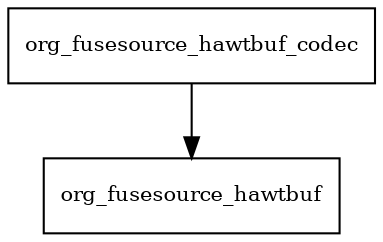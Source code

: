 digraph hawtbuf_1_11_package_dependencies {
  node [shape = box, fontsize=10.0];
  org_fusesource_hawtbuf_codec -> org_fusesource_hawtbuf;
}
